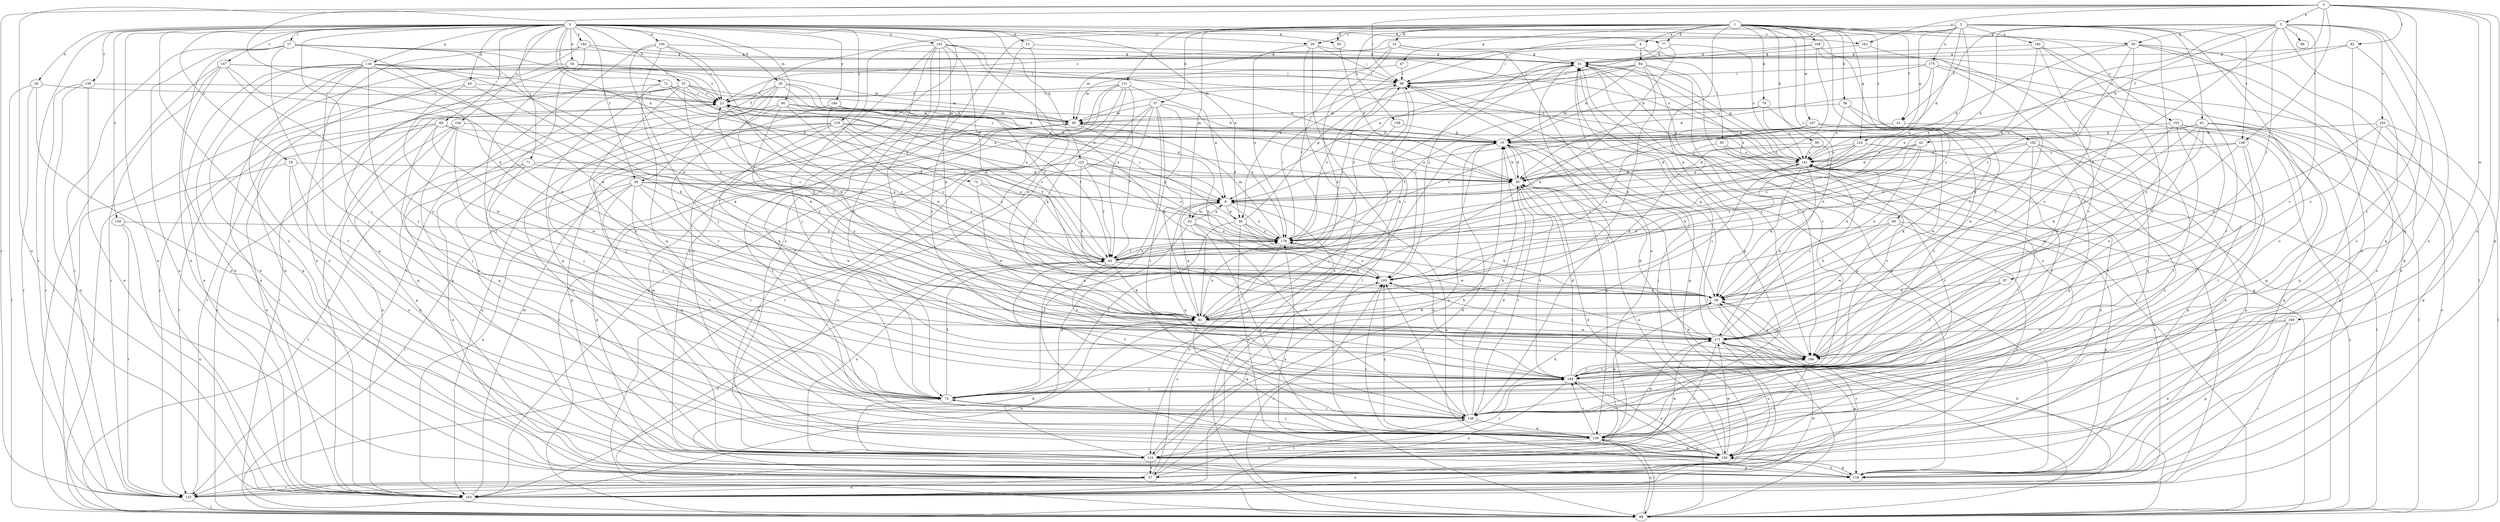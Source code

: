 strict digraph  {
0;
1;
2;
3;
4;
5;
8;
12;
14;
15;
17;
19;
20;
23;
26;
28;
30;
34;
36;
37;
39;
41;
42;
44;
45;
47;
50;
51;
52;
55;
56;
57;
58;
60;
61;
66;
69;
71;
72;
73;
75;
77;
79;
80;
81;
82;
84;
85;
86;
87;
88;
90;
92;
95;
100;
102;
103;
104;
110;
118;
119;
123;
124;
126;
129;
133;
136;
138;
140;
141;
147;
148;
149;
150;
151;
153;
156;
162;
163;
164;
167;
168;
169;
171;
175;
178;
182;
184;
186;
192;
193;
0 -> 12  [label=b];
0 -> 17  [label=c];
0 -> 19  [label=c];
0 -> 20  [label=c];
0 -> 26  [label=d];
0 -> 28  [label=d];
0 -> 34  [label=e];
0 -> 36  [label=e];
0 -> 39  [label=f];
0 -> 45  [label=g];
0 -> 52  [label=h];
0 -> 55  [label=h];
0 -> 69  [label=j];
0 -> 71  [label=j];
0 -> 72  [label=j];
0 -> 73  [label=j];
0 -> 75  [label=k];
0 -> 77  [label=k];
0 -> 90  [label=m];
0 -> 100  [label=n];
0 -> 102  [label=n];
0 -> 103  [label=n];
0 -> 104  [label=o];
0 -> 110  [label=o];
0 -> 118  [label=p];
0 -> 119  [label=q];
0 -> 123  [label=q];
0 -> 129  [label=r];
0 -> 133  [label=r];
0 -> 136  [label=s];
0 -> 147  [label=t];
0 -> 150  [label=u];
0 -> 162  [label=v];
0 -> 182  [label=y];
0 -> 184  [label=y];
1 -> 4  [label=a];
1 -> 14  [label=b];
1 -> 39  [label=f];
1 -> 41  [label=f];
1 -> 47  [label=g];
1 -> 50  [label=g];
1 -> 55  [label=h];
1 -> 56  [label=h];
1 -> 57  [label=h];
1 -> 58  [label=h];
1 -> 60  [label=i];
1 -> 77  [label=k];
1 -> 79  [label=k];
1 -> 80  [label=k];
1 -> 92  [label=m];
1 -> 110  [label=o];
1 -> 124  [label=q];
1 -> 138  [label=s];
1 -> 151  [label=u];
1 -> 153  [label=u];
1 -> 167  [label=w];
1 -> 168  [label=w];
1 -> 186  [label=y];
1 -> 192  [label=z];
2 -> 20  [label=c];
2 -> 23  [label=c];
2 -> 30  [label=d];
2 -> 61  [label=i];
2 -> 66  [label=i];
2 -> 110  [label=o];
2 -> 124  [label=q];
2 -> 140  [label=s];
2 -> 148  [label=t];
2 -> 175  [label=x];
2 -> 178  [label=x];
2 -> 186  [label=y];
3 -> 5  [label=a];
3 -> 66  [label=i];
3 -> 81  [label=k];
3 -> 82  [label=l];
3 -> 103  [label=n];
3 -> 118  [label=p];
3 -> 133  [label=r];
3 -> 141  [label=s];
3 -> 148  [label=t];
3 -> 149  [label=t];
3 -> 156  [label=u];
3 -> 162  [label=v];
3 -> 169  [label=w];
4 -> 36  [label=e];
4 -> 66  [label=i];
4 -> 84  [label=l];
4 -> 85  [label=l];
5 -> 8  [label=a];
5 -> 41  [label=f];
5 -> 42  [label=f];
5 -> 50  [label=g];
5 -> 58  [label=h];
5 -> 86  [label=l];
5 -> 87  [label=l];
5 -> 110  [label=o];
5 -> 126  [label=q];
5 -> 156  [label=u];
5 -> 163  [label=v];
5 -> 164  [label=v];
5 -> 178  [label=x];
8 -> 36  [label=e];
8 -> 88  [label=l];
8 -> 92  [label=m];
8 -> 178  [label=x];
12 -> 51  [label=g];
12 -> 164  [label=v];
12 -> 171  [label=w];
14 -> 44  [label=f];
14 -> 51  [label=g];
14 -> 81  [label=k];
14 -> 88  [label=l];
14 -> 95  [label=m];
14 -> 110  [label=o];
15 -> 23  [label=c];
15 -> 30  [label=d];
15 -> 37  [label=e];
15 -> 58  [label=h];
15 -> 110  [label=o];
15 -> 126  [label=q];
15 -> 141  [label=s];
17 -> 23  [label=c];
17 -> 37  [label=e];
17 -> 51  [label=g];
17 -> 58  [label=h];
17 -> 73  [label=j];
17 -> 81  [label=k];
17 -> 103  [label=n];
17 -> 133  [label=r];
19 -> 30  [label=d];
19 -> 88  [label=l];
19 -> 110  [label=o];
19 -> 156  [label=u];
20 -> 51  [label=g];
20 -> 66  [label=i];
20 -> 88  [label=l];
20 -> 103  [label=n];
20 -> 178  [label=x];
23 -> 95  [label=m];
23 -> 193  [label=z];
26 -> 23  [label=c];
26 -> 88  [label=l];
26 -> 110  [label=o];
26 -> 133  [label=r];
28 -> 15  [label=b];
28 -> 23  [label=c];
28 -> 30  [label=d];
28 -> 44  [label=f];
28 -> 58  [label=h];
28 -> 110  [label=o];
28 -> 118  [label=p];
30 -> 8  [label=a];
30 -> 15  [label=b];
30 -> 149  [label=t];
30 -> 156  [label=u];
30 -> 164  [label=v];
34 -> 23  [label=c];
34 -> 66  [label=i];
34 -> 73  [label=j];
34 -> 95  [label=m];
34 -> 103  [label=n];
34 -> 126  [label=q];
36 -> 23  [label=c];
36 -> 51  [label=g];
36 -> 58  [label=h];
36 -> 73  [label=j];
36 -> 156  [label=u];
36 -> 171  [label=w];
36 -> 178  [label=x];
37 -> 15  [label=b];
37 -> 66  [label=i];
37 -> 81  [label=k];
37 -> 103  [label=n];
37 -> 133  [label=r];
37 -> 149  [label=t];
37 -> 193  [label=z];
39 -> 8  [label=a];
39 -> 88  [label=l];
39 -> 103  [label=n];
39 -> 126  [label=q];
39 -> 149  [label=t];
39 -> 164  [label=v];
39 -> 171  [label=w];
39 -> 178  [label=x];
41 -> 8  [label=a];
41 -> 15  [label=b];
41 -> 149  [label=t];
42 -> 30  [label=d];
42 -> 44  [label=f];
42 -> 58  [label=h];
42 -> 141  [label=s];
42 -> 178  [label=x];
44 -> 23  [label=c];
44 -> 66  [label=i];
44 -> 81  [label=k];
44 -> 110  [label=o];
44 -> 141  [label=s];
44 -> 178  [label=x];
44 -> 186  [label=y];
44 -> 193  [label=z];
45 -> 23  [label=c];
45 -> 81  [label=k];
45 -> 88  [label=l];
45 -> 171  [label=w];
47 -> 66  [label=i];
47 -> 95  [label=m];
50 -> 30  [label=d];
50 -> 51  [label=g];
50 -> 103  [label=n];
50 -> 118  [label=p];
50 -> 156  [label=u];
50 -> 186  [label=y];
50 -> 193  [label=z];
51 -> 66  [label=i];
51 -> 118  [label=p];
51 -> 141  [label=s];
51 -> 149  [label=t];
51 -> 186  [label=y];
51 -> 193  [label=z];
52 -> 8  [label=a];
52 -> 23  [label=c];
52 -> 44  [label=f];
52 -> 81  [label=k];
52 -> 88  [label=l];
52 -> 95  [label=m];
52 -> 118  [label=p];
52 -> 126  [label=q];
52 -> 164  [label=v];
55 -> 30  [label=d];
56 -> 95  [label=m];
56 -> 126  [label=q];
56 -> 141  [label=s];
56 -> 171  [label=w];
57 -> 44  [label=f];
57 -> 81  [label=k];
57 -> 95  [label=m];
57 -> 103  [label=n];
57 -> 133  [label=r];
57 -> 149  [label=t];
57 -> 156  [label=u];
57 -> 178  [label=x];
58 -> 81  [label=k];
58 -> 133  [label=r];
58 -> 186  [label=y];
60 -> 37  [label=e];
60 -> 58  [label=h];
60 -> 118  [label=p];
60 -> 171  [label=w];
60 -> 178  [label=x];
61 -> 15  [label=b];
61 -> 73  [label=j];
61 -> 81  [label=k];
61 -> 103  [label=n];
61 -> 118  [label=p];
61 -> 126  [label=q];
61 -> 171  [label=w];
61 -> 186  [label=y];
61 -> 193  [label=z];
66 -> 23  [label=c];
66 -> 81  [label=k];
66 -> 88  [label=l];
66 -> 178  [label=x];
69 -> 15  [label=b];
69 -> 44  [label=f];
69 -> 73  [label=j];
69 -> 103  [label=n];
69 -> 133  [label=r];
69 -> 171  [label=w];
71 -> 30  [label=d];
71 -> 37  [label=e];
71 -> 44  [label=f];
71 -> 88  [label=l];
71 -> 164  [label=v];
72 -> 8  [label=a];
72 -> 23  [label=c];
72 -> 133  [label=r];
72 -> 178  [label=x];
72 -> 193  [label=z];
73 -> 44  [label=f];
73 -> 110  [label=o];
73 -> 149  [label=t];
75 -> 8  [label=a];
75 -> 44  [label=f];
75 -> 171  [label=w];
77 -> 51  [label=g];
77 -> 81  [label=k];
77 -> 141  [label=s];
77 -> 193  [label=z];
79 -> 44  [label=f];
79 -> 58  [label=h];
79 -> 95  [label=m];
79 -> 141  [label=s];
80 -> 30  [label=d];
80 -> 58  [label=h];
80 -> 141  [label=s];
81 -> 8  [label=a];
81 -> 66  [label=i];
81 -> 103  [label=n];
81 -> 126  [label=q];
81 -> 141  [label=s];
81 -> 171  [label=w];
81 -> 178  [label=x];
82 -> 15  [label=b];
82 -> 51  [label=g];
82 -> 126  [label=q];
82 -> 186  [label=y];
84 -> 15  [label=b];
84 -> 44  [label=f];
84 -> 66  [label=i];
84 -> 81  [label=k];
84 -> 95  [label=m];
84 -> 156  [label=u];
84 -> 164  [label=v];
84 -> 186  [label=y];
85 -> 81  [label=k];
85 -> 141  [label=s];
85 -> 149  [label=t];
85 -> 164  [label=v];
87 -> 58  [label=h];
87 -> 73  [label=j];
87 -> 186  [label=y];
88 -> 15  [label=b];
88 -> 23  [label=c];
88 -> 44  [label=f];
88 -> 51  [label=g];
88 -> 66  [label=i];
88 -> 126  [label=q];
88 -> 141  [label=s];
88 -> 164  [label=v];
88 -> 193  [label=z];
90 -> 15  [label=b];
90 -> 44  [label=f];
90 -> 58  [label=h];
90 -> 73  [label=j];
90 -> 95  [label=m];
90 -> 164  [label=v];
90 -> 186  [label=y];
92 -> 8  [label=a];
92 -> 73  [label=j];
92 -> 81  [label=k];
92 -> 126  [label=q];
92 -> 149  [label=t];
92 -> 178  [label=x];
95 -> 15  [label=b];
95 -> 23  [label=c];
95 -> 30  [label=d];
95 -> 58  [label=h];
95 -> 88  [label=l];
95 -> 141  [label=s];
95 -> 149  [label=t];
100 -> 23  [label=c];
100 -> 51  [label=g];
100 -> 73  [label=j];
100 -> 126  [label=q];
100 -> 133  [label=r];
100 -> 171  [label=w];
102 -> 30  [label=d];
102 -> 51  [label=g];
102 -> 58  [label=h];
102 -> 73  [label=j];
102 -> 81  [label=k];
102 -> 126  [label=q];
102 -> 156  [label=u];
102 -> 164  [label=v];
102 -> 186  [label=y];
102 -> 193  [label=z];
103 -> 23  [label=c];
103 -> 51  [label=g];
103 -> 95  [label=m];
103 -> 141  [label=s];
103 -> 171  [label=w];
104 -> 15  [label=b];
104 -> 73  [label=j];
104 -> 103  [label=n];
104 -> 118  [label=p];
104 -> 126  [label=q];
110 -> 8  [label=a];
110 -> 15  [label=b];
110 -> 37  [label=e];
110 -> 95  [label=m];
110 -> 118  [label=p];
110 -> 164  [label=v];
110 -> 171  [label=w];
118 -> 51  [label=g];
118 -> 156  [label=u];
118 -> 178  [label=x];
119 -> 37  [label=e];
119 -> 66  [label=i];
119 -> 81  [label=k];
119 -> 103  [label=n];
119 -> 110  [label=o];
119 -> 118  [label=p];
119 -> 149  [label=t];
119 -> 164  [label=v];
119 -> 178  [label=x];
119 -> 193  [label=z];
123 -> 8  [label=a];
123 -> 30  [label=d];
123 -> 44  [label=f];
123 -> 58  [label=h];
123 -> 118  [label=p];
123 -> 156  [label=u];
123 -> 178  [label=x];
124 -> 8  [label=a];
124 -> 30  [label=d];
124 -> 73  [label=j];
124 -> 118  [label=p];
124 -> 141  [label=s];
124 -> 193  [label=z];
126 -> 51  [label=g];
126 -> 58  [label=h];
126 -> 73  [label=j];
126 -> 88  [label=l];
126 -> 110  [label=o];
126 -> 156  [label=u];
126 -> 164  [label=v];
126 -> 171  [label=w];
126 -> 193  [label=z];
129 -> 15  [label=b];
129 -> 30  [label=d];
129 -> 44  [label=f];
129 -> 103  [label=n];
129 -> 110  [label=o];
129 -> 118  [label=p];
129 -> 164  [label=v];
129 -> 193  [label=z];
133 -> 23  [label=c];
133 -> 58  [label=h];
133 -> 88  [label=l];
136 -> 23  [label=c];
136 -> 37  [label=e];
136 -> 103  [label=n];
136 -> 133  [label=r];
138 -> 15  [label=b];
138 -> 73  [label=j];
140 -> 51  [label=g];
140 -> 149  [label=t];
140 -> 164  [label=v];
140 -> 178  [label=x];
140 -> 186  [label=y];
141 -> 30  [label=d];
141 -> 51  [label=g];
141 -> 58  [label=h];
141 -> 133  [label=r];
141 -> 149  [label=t];
141 -> 156  [label=u];
141 -> 171  [label=w];
147 -> 37  [label=e];
147 -> 66  [label=i];
147 -> 81  [label=k];
147 -> 88  [label=l];
147 -> 133  [label=r];
147 -> 141  [label=s];
147 -> 186  [label=y];
148 -> 73  [label=j];
148 -> 141  [label=s];
148 -> 149  [label=t];
148 -> 171  [label=w];
148 -> 178  [label=x];
149 -> 8  [label=a];
149 -> 15  [label=b];
149 -> 30  [label=d];
149 -> 44  [label=f];
149 -> 58  [label=h];
149 -> 126  [label=q];
149 -> 193  [label=z];
150 -> 103  [label=n];
150 -> 133  [label=r];
150 -> 178  [label=x];
151 -> 8  [label=a];
151 -> 23  [label=c];
151 -> 44  [label=f];
151 -> 73  [label=j];
151 -> 81  [label=k];
151 -> 88  [label=l];
151 -> 103  [label=n];
153 -> 15  [label=b];
153 -> 37  [label=e];
153 -> 88  [label=l];
153 -> 118  [label=p];
153 -> 149  [label=t];
153 -> 164  [label=v];
156 -> 8  [label=a];
156 -> 30  [label=d];
156 -> 103  [label=n];
156 -> 118  [label=p];
156 -> 171  [label=w];
156 -> 193  [label=z];
162 -> 51  [label=g];
162 -> 88  [label=l];
163 -> 15  [label=b];
163 -> 58  [label=h];
163 -> 88  [label=l];
163 -> 118  [label=p];
163 -> 126  [label=q];
164 -> 30  [label=d];
164 -> 73  [label=j];
164 -> 103  [label=n];
164 -> 156  [label=u];
164 -> 178  [label=x];
164 -> 186  [label=y];
167 -> 15  [label=b];
167 -> 110  [label=o];
167 -> 164  [label=v];
167 -> 171  [label=w];
167 -> 178  [label=x];
167 -> 193  [label=z];
168 -> 8  [label=a];
168 -> 44  [label=f];
168 -> 51  [label=g];
168 -> 164  [label=v];
168 -> 193  [label=z];
169 -> 37  [label=e];
169 -> 118  [label=p];
169 -> 133  [label=r];
169 -> 164  [label=v];
169 -> 171  [label=w];
171 -> 30  [label=d];
171 -> 51  [label=g];
171 -> 88  [label=l];
171 -> 110  [label=o];
171 -> 118  [label=p];
171 -> 141  [label=s];
171 -> 156  [label=u];
171 -> 186  [label=y];
175 -> 8  [label=a];
175 -> 15  [label=b];
175 -> 30  [label=d];
175 -> 37  [label=e];
175 -> 66  [label=i];
175 -> 186  [label=y];
178 -> 44  [label=f];
178 -> 66  [label=i];
178 -> 95  [label=m];
178 -> 110  [label=o];
182 -> 37  [label=e];
182 -> 51  [label=g];
182 -> 103  [label=n];
182 -> 141  [label=s];
182 -> 149  [label=t];
184 -> 15  [label=b];
184 -> 73  [label=j];
184 -> 95  [label=m];
184 -> 193  [label=z];
186 -> 58  [label=h];
186 -> 110  [label=o];
186 -> 164  [label=v];
186 -> 193  [label=z];
192 -> 73  [label=j];
192 -> 81  [label=k];
192 -> 88  [label=l];
192 -> 118  [label=p];
192 -> 126  [label=q];
192 -> 141  [label=s];
192 -> 193  [label=z];
193 -> 23  [label=c];
193 -> 58  [label=h];
193 -> 178  [label=x];
}
